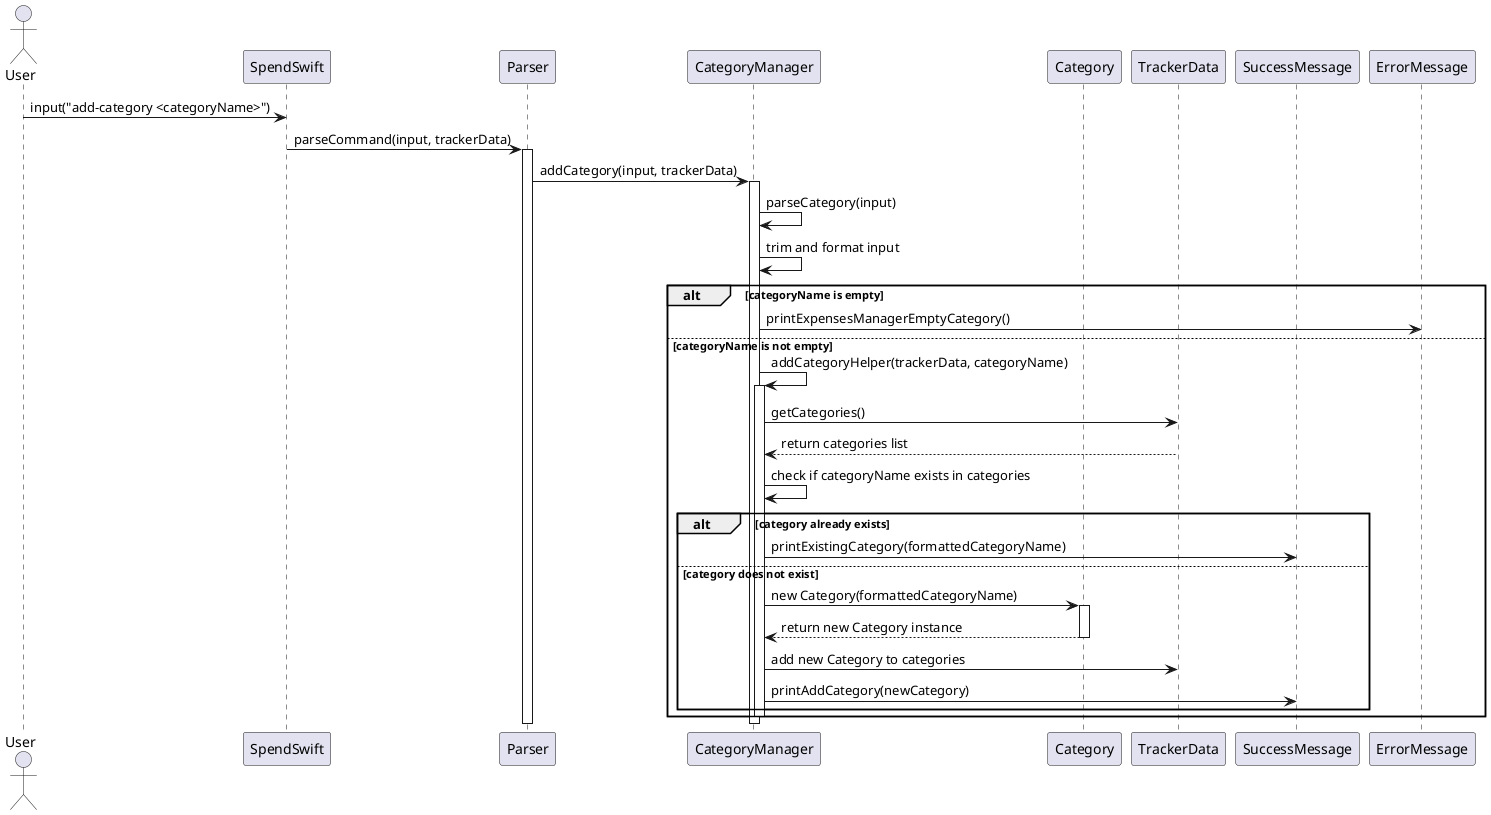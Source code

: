 @startuml

actor User
participant SpendSwift
participant Parser
participant CategoryManager
participant Category
participant TrackerData
participant SuccessMessage
participant ErrorMessage

User -> SpendSwift : input("add-category <categoryName>")
SpendSwift -> Parser : parseCommand(input, trackerData)

activate Parser
Parser -> CategoryManager : addCategory(input, trackerData)

activate CategoryManager
CategoryManager -> CategoryManager : parseCategory(input)
CategoryManager -> CategoryManager : trim and format input

alt categoryName is empty
    CategoryManager -> ErrorMessage : printExpensesManagerEmptyCategory()
else categoryName is not empty
    CategoryManager -> CategoryManager : addCategoryHelper(trackerData, categoryName)
    activate CategoryManager

    CategoryManager -> TrackerData : getCategories()
    TrackerData --> CategoryManager : return categories list
    CategoryManager -> CategoryManager : check if categoryName exists in categories

    alt category already exists
        CategoryManager -> SuccessMessage : printExistingCategory(formattedCategoryName)
    else category does not exist
        CategoryManager -> Category : new Category(formattedCategoryName)
        activate Category
        Category --> CategoryManager : return new Category instance
        deactivate Category

        CategoryManager -> TrackerData : add new Category to categories
        CategoryManager -> SuccessMessage : printAddCategory(newCategory)
    end
    deactivate CategoryManager
end

deactivate CategoryManager
deactivate Parser

@enduml
